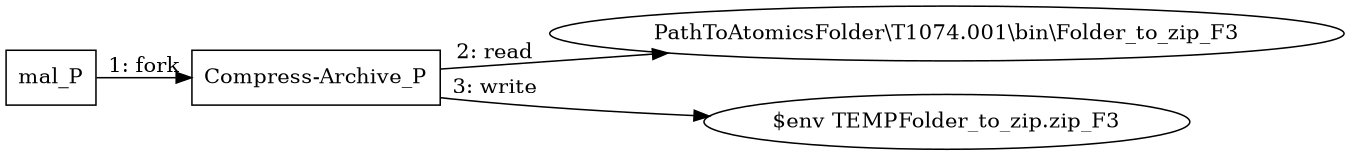digraph "T1074.001#3" {
rankdir="LR"
size="9"
fixedsize="false"
splines="true"
nodesep=0.3
ranksep=0
fontsize=10
overlap="scalexy"
engine= "neato"
	"mal_P" [node_type=Process shape=box]
	"Compress-Archive_P" [node_type=Process shape=box]
	"PathToAtomicsFolder\\T1074.001\\bin\\Folder_to_zip_F3" [node_type=File shape=ellipse]
	"$env TEMP\Folder_to_zip.zip_F3" [node_type=File shape=ellipse]
	"mal_P" -> "Compress-Archive_P" [label="1: fork"]
	"Compress-Archive_P" -> "PathToAtomicsFolder\\T1074.001\\bin\\Folder_to_zip_F3" [label="2: read"]
	"Compress-Archive_P" -> "$env TEMP\Folder_to_zip.zip_F3" [label="3: write"]
}
